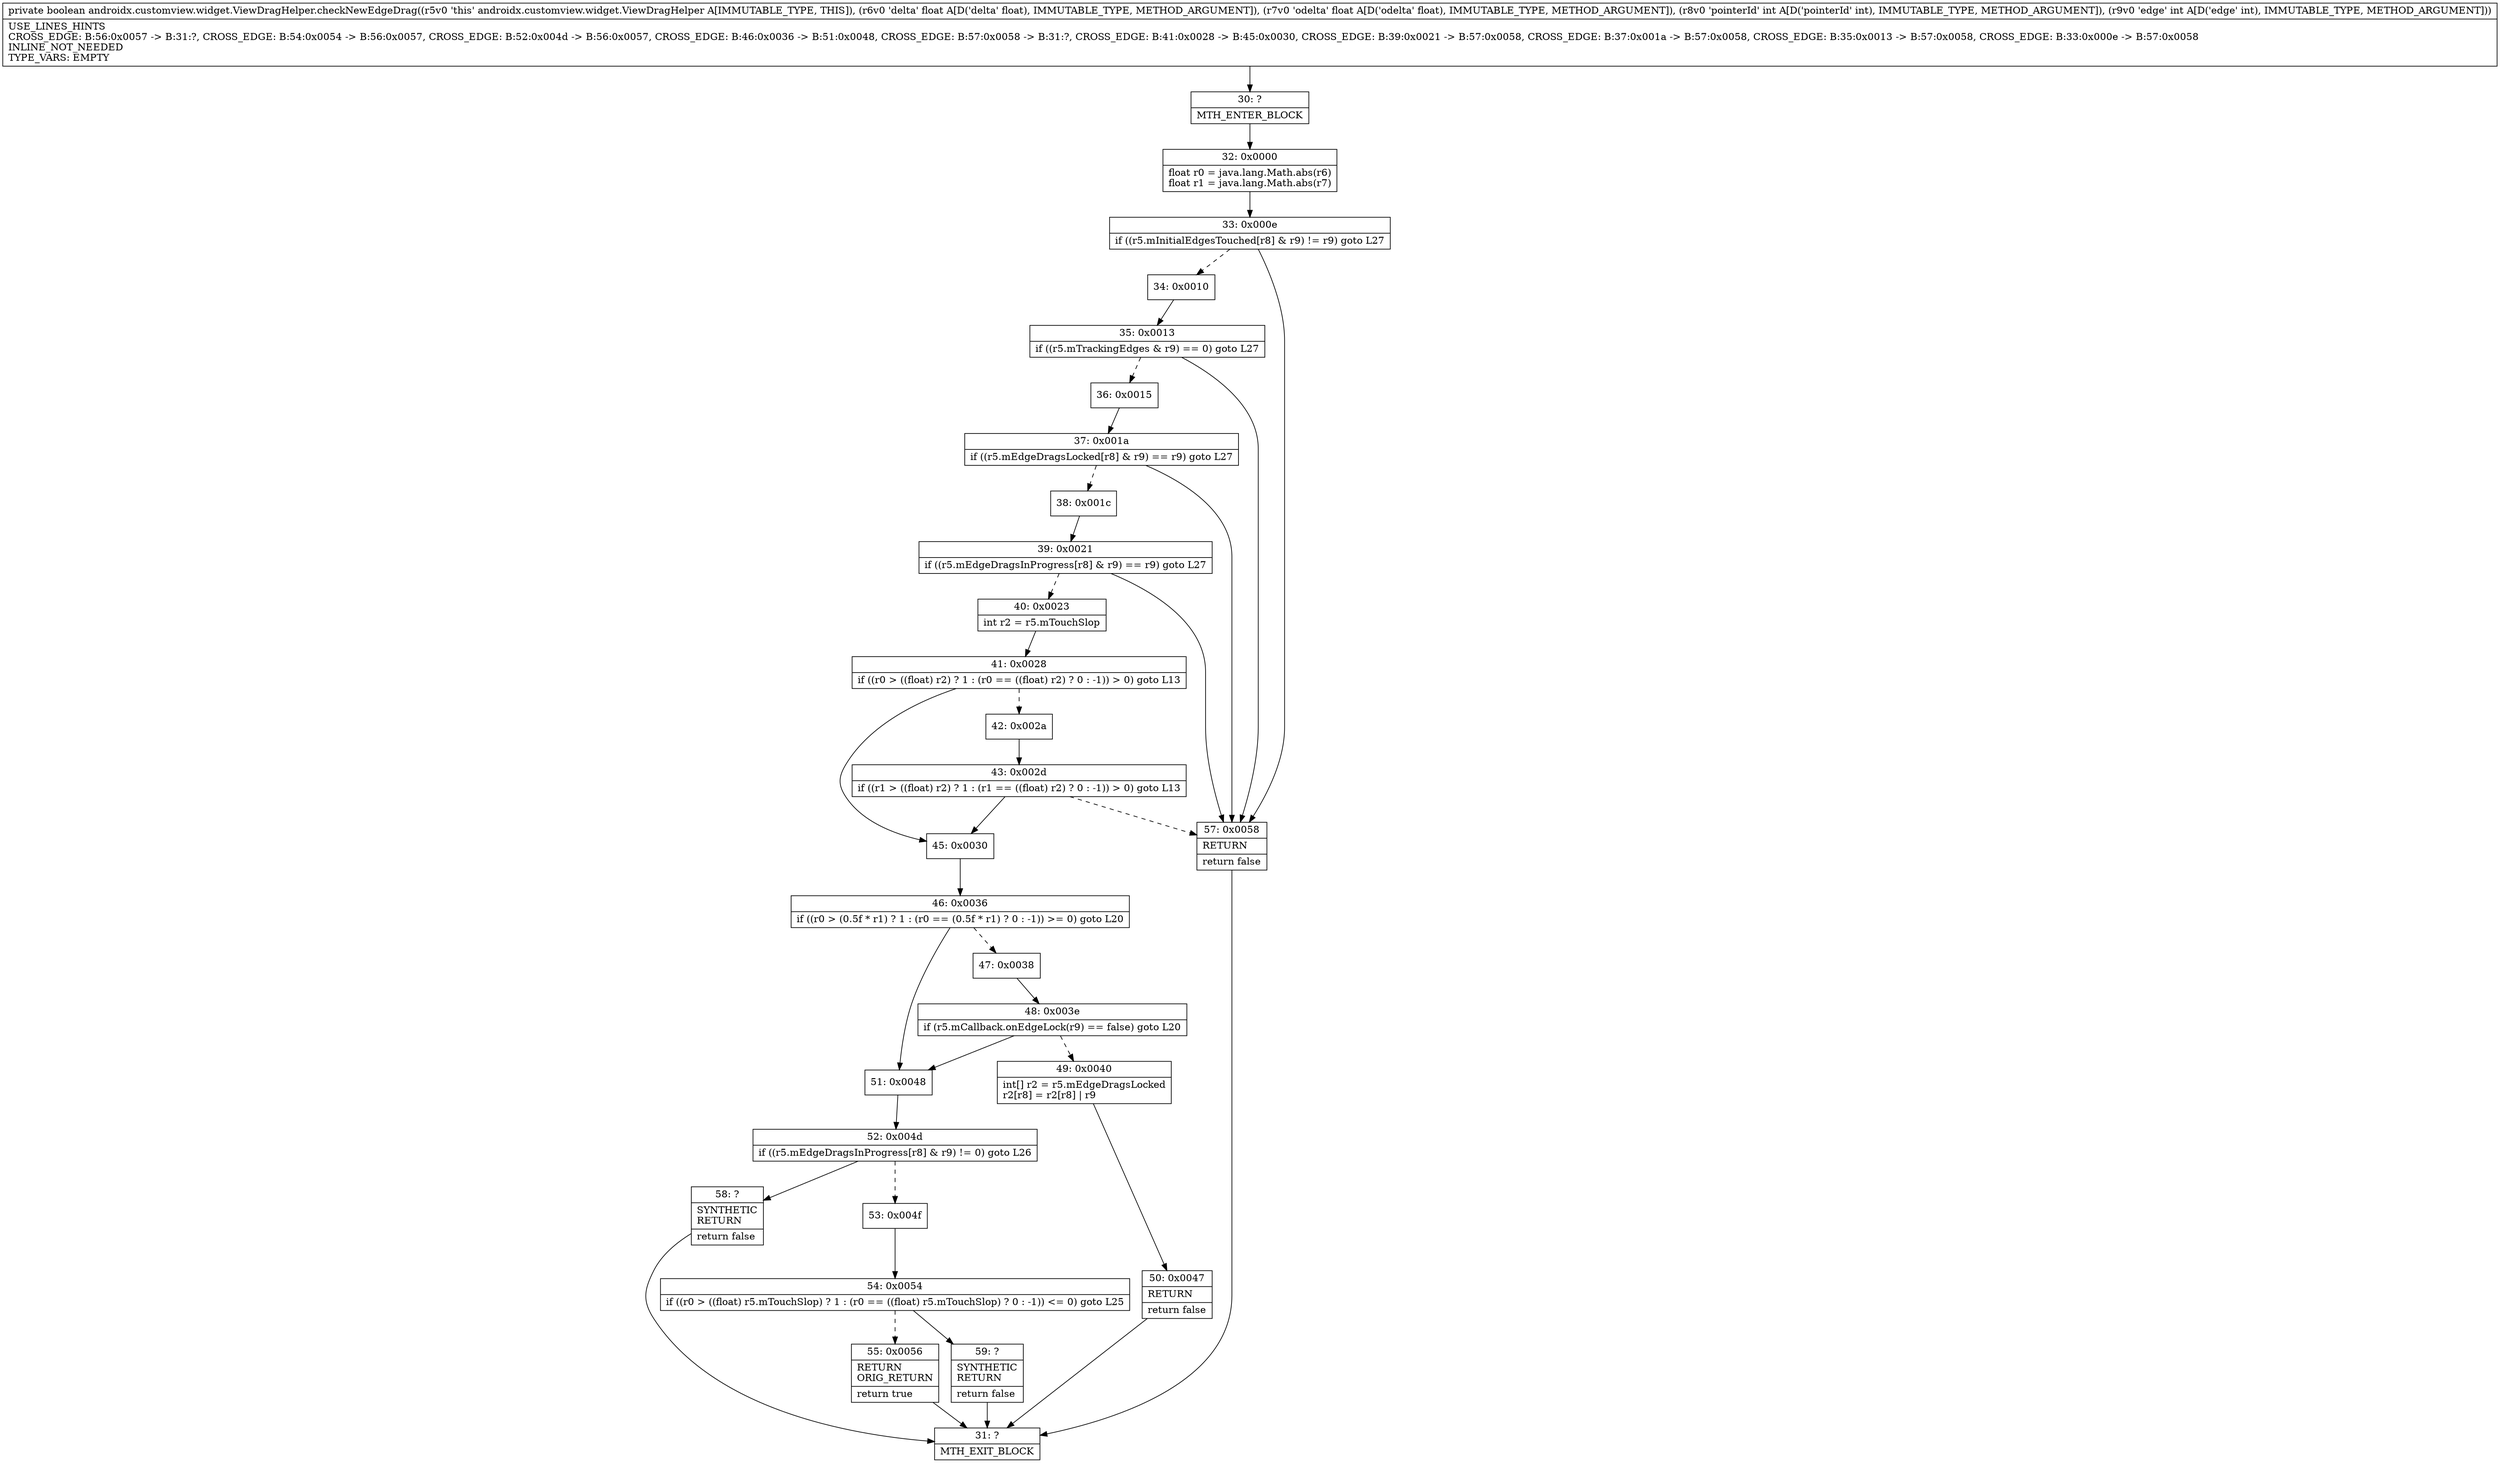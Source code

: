 digraph "CFG forandroidx.customview.widget.ViewDragHelper.checkNewEdgeDrag(FFII)Z" {
Node_30 [shape=record,label="{30\:\ ?|MTH_ENTER_BLOCK\l}"];
Node_32 [shape=record,label="{32\:\ 0x0000|float r0 = java.lang.Math.abs(r6)\lfloat r1 = java.lang.Math.abs(r7)\l}"];
Node_33 [shape=record,label="{33\:\ 0x000e|if ((r5.mInitialEdgesTouched[r8] & r9) != r9) goto L27\l}"];
Node_34 [shape=record,label="{34\:\ 0x0010}"];
Node_35 [shape=record,label="{35\:\ 0x0013|if ((r5.mTrackingEdges & r9) == 0) goto L27\l}"];
Node_36 [shape=record,label="{36\:\ 0x0015}"];
Node_37 [shape=record,label="{37\:\ 0x001a|if ((r5.mEdgeDragsLocked[r8] & r9) == r9) goto L27\l}"];
Node_38 [shape=record,label="{38\:\ 0x001c}"];
Node_39 [shape=record,label="{39\:\ 0x0021|if ((r5.mEdgeDragsInProgress[r8] & r9) == r9) goto L27\l}"];
Node_40 [shape=record,label="{40\:\ 0x0023|int r2 = r5.mTouchSlop\l}"];
Node_41 [shape=record,label="{41\:\ 0x0028|if ((r0 \> ((float) r2) ? 1 : (r0 == ((float) r2) ? 0 : \-1)) \> 0) goto L13\l}"];
Node_42 [shape=record,label="{42\:\ 0x002a}"];
Node_43 [shape=record,label="{43\:\ 0x002d|if ((r1 \> ((float) r2) ? 1 : (r1 == ((float) r2) ? 0 : \-1)) \> 0) goto L13\l}"];
Node_45 [shape=record,label="{45\:\ 0x0030}"];
Node_46 [shape=record,label="{46\:\ 0x0036|if ((r0 \> (0.5f * r1) ? 1 : (r0 == (0.5f * r1) ? 0 : \-1)) \>= 0) goto L20\l}"];
Node_47 [shape=record,label="{47\:\ 0x0038}"];
Node_48 [shape=record,label="{48\:\ 0x003e|if (r5.mCallback.onEdgeLock(r9) == false) goto L20\l}"];
Node_49 [shape=record,label="{49\:\ 0x0040|int[] r2 = r5.mEdgeDragsLocked\lr2[r8] = r2[r8] \| r9\l}"];
Node_50 [shape=record,label="{50\:\ 0x0047|RETURN\l|return false\l}"];
Node_31 [shape=record,label="{31\:\ ?|MTH_EXIT_BLOCK\l}"];
Node_51 [shape=record,label="{51\:\ 0x0048}"];
Node_52 [shape=record,label="{52\:\ 0x004d|if ((r5.mEdgeDragsInProgress[r8] & r9) != 0) goto L26\l}"];
Node_53 [shape=record,label="{53\:\ 0x004f}"];
Node_54 [shape=record,label="{54\:\ 0x0054|if ((r0 \> ((float) r5.mTouchSlop) ? 1 : (r0 == ((float) r5.mTouchSlop) ? 0 : \-1)) \<= 0) goto L25\l}"];
Node_55 [shape=record,label="{55\:\ 0x0056|RETURN\lORIG_RETURN\l|return true\l}"];
Node_59 [shape=record,label="{59\:\ ?|SYNTHETIC\lRETURN\l|return false\l}"];
Node_58 [shape=record,label="{58\:\ ?|SYNTHETIC\lRETURN\l|return false\l}"];
Node_57 [shape=record,label="{57\:\ 0x0058|RETURN\l|return false\l}"];
MethodNode[shape=record,label="{private boolean androidx.customview.widget.ViewDragHelper.checkNewEdgeDrag((r5v0 'this' androidx.customview.widget.ViewDragHelper A[IMMUTABLE_TYPE, THIS]), (r6v0 'delta' float A[D('delta' float), IMMUTABLE_TYPE, METHOD_ARGUMENT]), (r7v0 'odelta' float A[D('odelta' float), IMMUTABLE_TYPE, METHOD_ARGUMENT]), (r8v0 'pointerId' int A[D('pointerId' int), IMMUTABLE_TYPE, METHOD_ARGUMENT]), (r9v0 'edge' int A[D('edge' int), IMMUTABLE_TYPE, METHOD_ARGUMENT]))  | USE_LINES_HINTS\lCROSS_EDGE: B:56:0x0057 \-\> B:31:?, CROSS_EDGE: B:54:0x0054 \-\> B:56:0x0057, CROSS_EDGE: B:52:0x004d \-\> B:56:0x0057, CROSS_EDGE: B:46:0x0036 \-\> B:51:0x0048, CROSS_EDGE: B:57:0x0058 \-\> B:31:?, CROSS_EDGE: B:41:0x0028 \-\> B:45:0x0030, CROSS_EDGE: B:39:0x0021 \-\> B:57:0x0058, CROSS_EDGE: B:37:0x001a \-\> B:57:0x0058, CROSS_EDGE: B:35:0x0013 \-\> B:57:0x0058, CROSS_EDGE: B:33:0x000e \-\> B:57:0x0058\lINLINE_NOT_NEEDED\lTYPE_VARS: EMPTY\l}"];
MethodNode -> Node_30;Node_30 -> Node_32;
Node_32 -> Node_33;
Node_33 -> Node_34[style=dashed];
Node_33 -> Node_57;
Node_34 -> Node_35;
Node_35 -> Node_36[style=dashed];
Node_35 -> Node_57;
Node_36 -> Node_37;
Node_37 -> Node_38[style=dashed];
Node_37 -> Node_57;
Node_38 -> Node_39;
Node_39 -> Node_40[style=dashed];
Node_39 -> Node_57;
Node_40 -> Node_41;
Node_41 -> Node_42[style=dashed];
Node_41 -> Node_45;
Node_42 -> Node_43;
Node_43 -> Node_45;
Node_43 -> Node_57[style=dashed];
Node_45 -> Node_46;
Node_46 -> Node_47[style=dashed];
Node_46 -> Node_51;
Node_47 -> Node_48;
Node_48 -> Node_49[style=dashed];
Node_48 -> Node_51;
Node_49 -> Node_50;
Node_50 -> Node_31;
Node_51 -> Node_52;
Node_52 -> Node_53[style=dashed];
Node_52 -> Node_58;
Node_53 -> Node_54;
Node_54 -> Node_55[style=dashed];
Node_54 -> Node_59;
Node_55 -> Node_31;
Node_59 -> Node_31;
Node_58 -> Node_31;
Node_57 -> Node_31;
}

